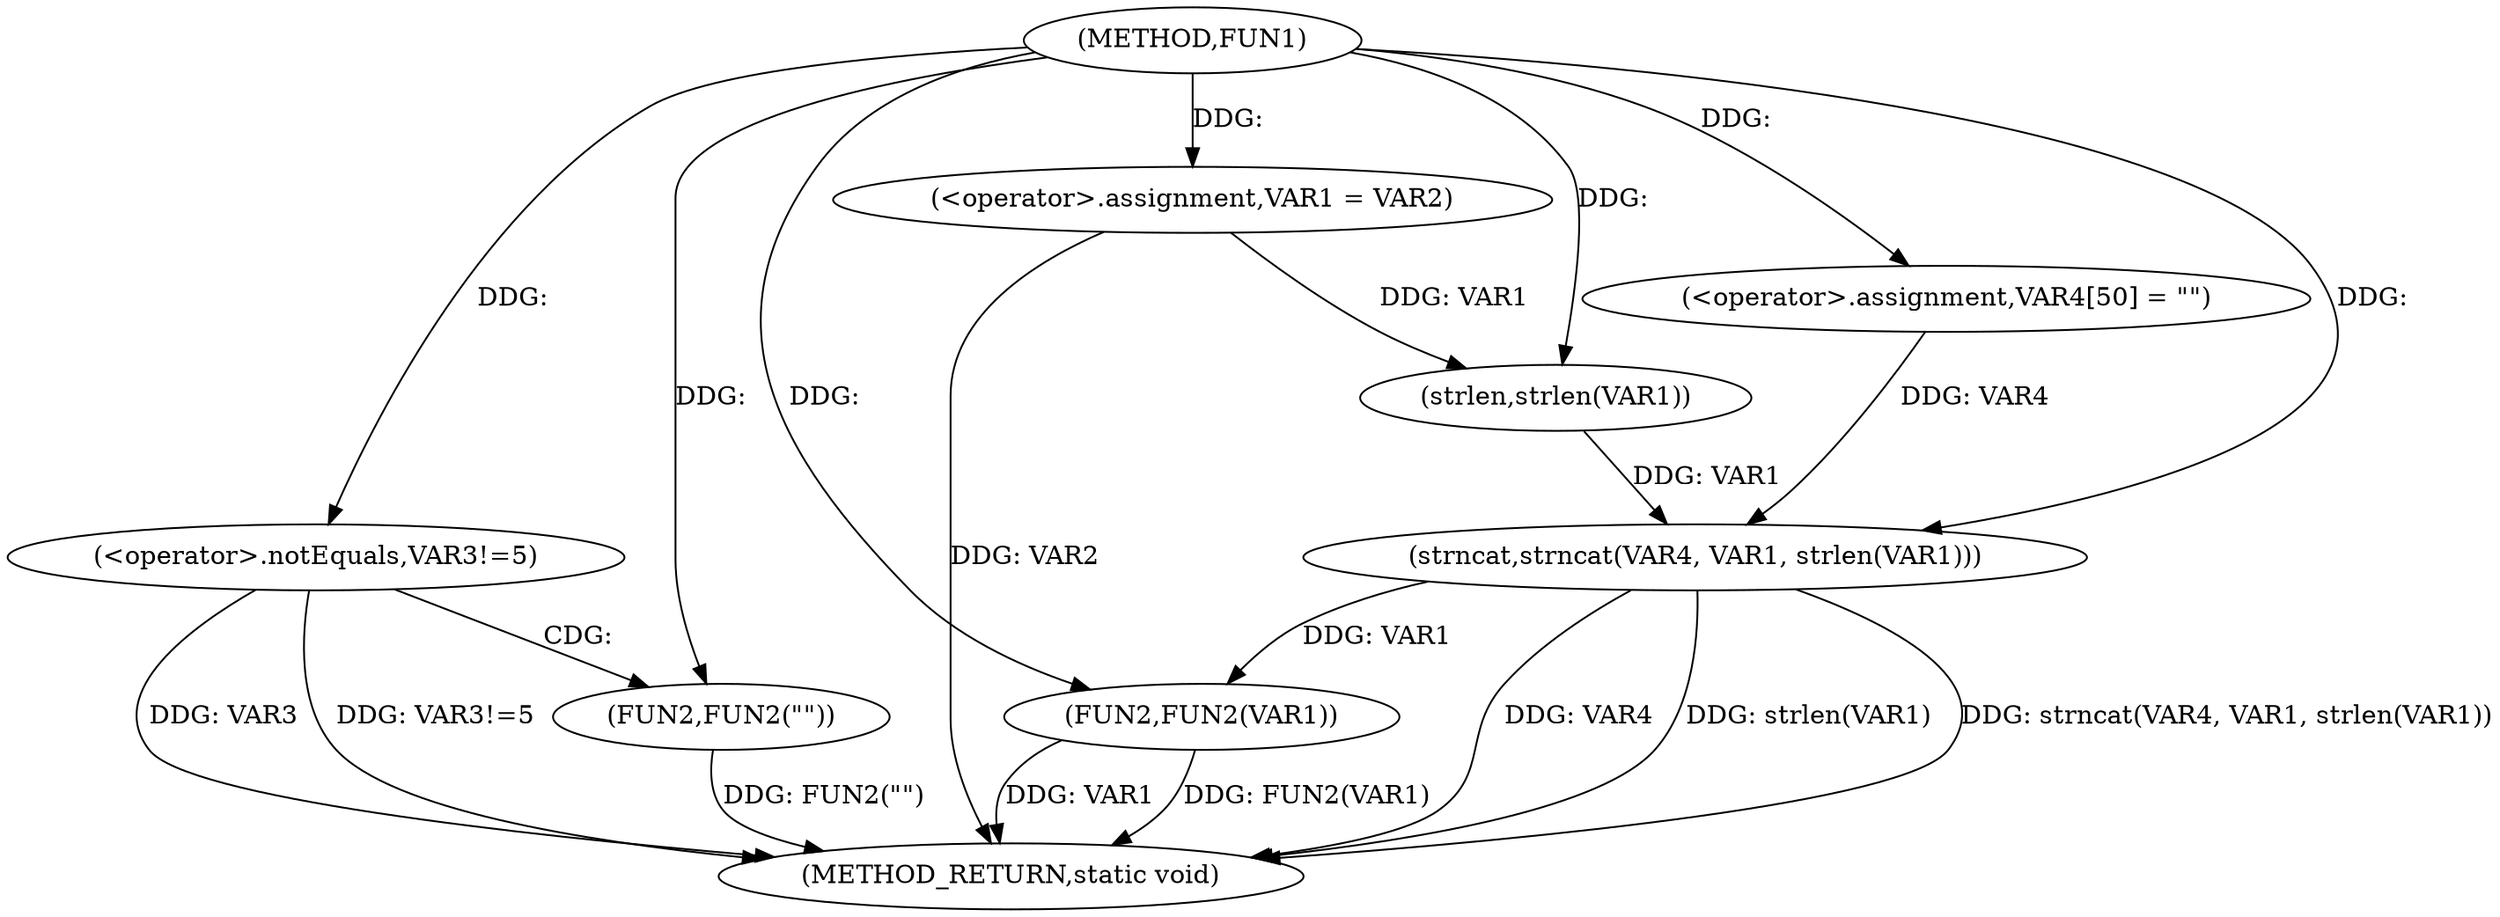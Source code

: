 digraph FUN1 {  
"1000100" [label = "(METHOD,FUN1)" ]
"1000128" [label = "(METHOD_RETURN,static void)" ]
"1000104" [label = "(<operator>.assignment,VAR1 = VAR2)" ]
"1000108" [label = "(<operator>.notEquals,VAR3!=5)" ]
"1000112" [label = "(FUN2,FUN2(\"\"))" ]
"1000118" [label = "(<operator>.assignment,VAR4[50] = \"\")" ]
"1000121" [label = "(strncat,strncat(VAR4, VAR1, strlen(VAR1)))" ]
"1000124" [label = "(strlen,strlen(VAR1))" ]
"1000126" [label = "(FUN2,FUN2(VAR1))" ]
  "1000126" -> "1000128"  [ label = "DDG: FUN2(VAR1)"] 
  "1000108" -> "1000128"  [ label = "DDG: VAR3!=5"] 
  "1000121" -> "1000128"  [ label = "DDG: strncat(VAR4, VAR1, strlen(VAR1))"] 
  "1000126" -> "1000128"  [ label = "DDG: VAR1"] 
  "1000112" -> "1000128"  [ label = "DDG: FUN2(\"\")"] 
  "1000121" -> "1000128"  [ label = "DDG: VAR4"] 
  "1000121" -> "1000128"  [ label = "DDG: strlen(VAR1)"] 
  "1000104" -> "1000128"  [ label = "DDG: VAR2"] 
  "1000108" -> "1000128"  [ label = "DDG: VAR3"] 
  "1000100" -> "1000104"  [ label = "DDG: "] 
  "1000100" -> "1000108"  [ label = "DDG: "] 
  "1000100" -> "1000112"  [ label = "DDG: "] 
  "1000100" -> "1000118"  [ label = "DDG: "] 
  "1000118" -> "1000121"  [ label = "DDG: VAR4"] 
  "1000100" -> "1000121"  [ label = "DDG: "] 
  "1000124" -> "1000121"  [ label = "DDG: VAR1"] 
  "1000104" -> "1000124"  [ label = "DDG: VAR1"] 
  "1000100" -> "1000124"  [ label = "DDG: "] 
  "1000121" -> "1000126"  [ label = "DDG: VAR1"] 
  "1000100" -> "1000126"  [ label = "DDG: "] 
  "1000108" -> "1000112"  [ label = "CDG: "] 
}
